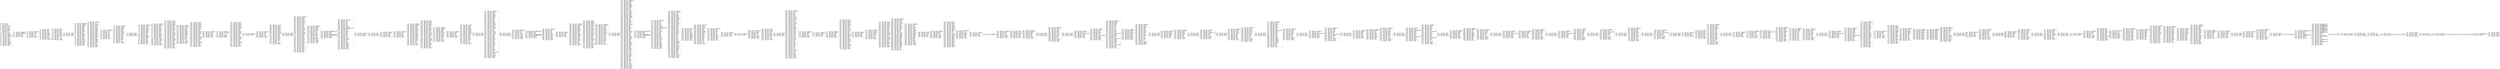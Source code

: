digraph "graph.cfg.gv" {
	subgraph global {
		node [fontname=Courier fontsize=30.0 rank=same shape=box]
		block_0 [label="0: %00 = #0x1\l2: %01 = #0x40\l4: MSTORE(%01, %00)\l5: [NO_SSA] DUP1\l6: [NO_SSA] PUSH1\l8: [NO_SSA] DUP2\l9: [NO_SSA] MSTORE\la: [NO_SSA] PUSH1\lc: [NO_SSA] ADD\ld: [NO_SSA] PUSH2\l10: [NO_SSA] PUSH1\l12: [NO_SSA] SWAP2\l13: [NO_SSA] CODECOPY\l14: [NO_SSA] SWAP1\l15: [NO_SSA] POP\l16: [NO_SSA] PUSH1\l18: [NO_SSA] DUP1\l19: [NO_SSA] PUSH2\l1c: [NO_SSA] PUSH1\l1e: [NO_SSA] NUMBER\l1f: [NO_SSA] PUSH2\l22: [NO_SSA] JUMP\l"]
		block_23 [label="23: [NO_SSA] JUMPDEST\l24: [NO_SSA] BLOCKHASH\l25: [NO_SSA] SWAP1\l26: [NO_SSA] POP\l27: [NO_SSA] PUSH1\l"]
		block_29 [label="29: [NO_SSA] JUMPDEST\l2a: [NO_SSA] DUP7\l2b: [NO_SSA] DUP2\l2c: [NO_SSA] EQ\l2d: [NO_SSA] PUSH2\l30: [NO_SSA] JUMPI\l"]
		block_31 [label="31: [NO_SSA] DUP1\l32: [NO_SSA] DUP3\l33: [NO_SSA] ADD\l34: [NO_SSA] DUP5\l35: [NO_SSA] MLOAD\l36: [NO_SSA] PUSH1\l38: [NO_SSA] DUP7\l39: [NO_SSA] ADD\l3a: [NO_SSA] PUSH1\l3c: [NO_SSA] INVALID\l"]
		block_3d [label="3d: [NO_SSA] SWAP3\l3e: [NO_SSA] POP\l3f: [NO_SSA] DUP3\l40: [NO_SSA] DUP6\l41: [NO_SSA] DUP3\l42: [NO_SSA] DUP2\l43: [NO_SSA] MLOAD\l44: [NO_SSA] DUP2\l45: [NO_SSA] LT\l46: [NO_SSA] PUSH2\l49: [NO_SSA] JUMPI\l"]
		block_4a [label="4a: [NO_SSA] PUSH2\l4d: [NO_SSA] PUSH2\l50: [NO_SSA] JUMP\l"]
		block_51 [label="51: [NO_SSA] JUMPDEST\l52: [NO_SSA] PUSH20\l67: [NO_SSA] SWAP3\l68: [NO_SSA] SWAP1\l69: [NO_SSA] SWAP3\l6a: [NO_SSA] AND\l6b: [NO_SSA] PUSH1\l6d: [NO_SSA] SWAP3\l6e: [NO_SSA] DUP4\l6f: [NO_SSA] MUL\l70: [NO_SSA] SWAP2\l71: [NO_SSA] SWAP1\l72: [NO_SSA] SWAP2\l73: [NO_SSA] ADD\l74: [NO_SSA] SWAP1\l75: [NO_SSA] SWAP2\l76: [NO_SSA] ADD\l77: [NO_SSA] MSTORE\l78: [NO_SSA] PUSH1\l7a: [NO_SSA] ADD\l7b: [NO_SSA] PUSH2\l7e: [NO_SSA] JUMP\l"]
		block_7f [label="7f: [NO_SSA] JUMPDEST\l80: [NO_SSA] POP\l81: [NO_SSA] CALLER\l82: [NO_SSA] PUSH1\l84: [NO_SSA] SWAP1\l85: [NO_SSA] DUP2\l86: [NO_SSA] MSTORE\l87: [NO_SSA] PUSH1\l89: [NO_SSA] PUSH1\l8b: [NO_SSA] SWAP1\l8c: [NO_SSA] DUP2\l8d: [NO_SSA] MSTORE\l8e: [NO_SSA] PUSH1\l90: [NO_SSA] SWAP1\l91: [NO_SSA] SWAP2\l92: [NO_SSA] SHA3\l93: [NO_SSA] DUP6\l94: [NO_SSA] MLOAD\l95: [NO_SSA] PUSH2\l98: [NO_SSA] SWAP3\l99: [NO_SSA] DUP8\l9a: [NO_SSA] ADD\l9b: [NO_SSA] SWAP1\l9c: [NO_SSA] PUSH2\l9f: [NO_SSA] JUMP\l"]
		block_a0 [label="a0: [NO_SSA] JUMPDEST\la1: [NO_SSA] POP\la2: [NO_SSA] POP\la3: [NO_SSA] POP\la4: [NO_SSA] POP\la5: [NO_SSA] POP\la6: [NO_SSA] POP\la7: [NO_SSA] POP\la8: [NO_SSA] JUMP\l"]
		block_a9 [label="a9: [NO_SSA] JUMPDEST\laa: [NO_SSA] PUSH1\lac: [NO_SSA] PUSH1\lae: [NO_SSA] MSTORE\laf: [NO_SSA] DUP2\lb0: [NO_SSA] PUSH1\lb2: [NO_SSA] MSTORE\lb3: [NO_SSA] PUSH1\lb5: [NO_SSA] PUSH1\lb7: [NO_SSA] SHA3\lb8: [NO_SSA] DUP2\lb9: [NO_SSA] DUP2\lba: [NO_SSA] SLOAD\lbb: [NO_SSA] DUP2\lbc: [NO_SSA] LT\lbd: [NO_SSA] PUSH2\lc0: [NO_SSA] JUMPI\l"]
		block_c1 [label="c1: [NO_SSA] PUSH1\lc3: [NO_SSA] DUP1\lc4: [NO_SSA] REVERT\l"]
		block_c5 [label="c5: [NO_SSA] JUMPDEST\lc6: [NO_SSA] PUSH1\lc8: [NO_SSA] SWAP2\lc9: [NO_SSA] DUP3\lca: [NO_SSA] MSTORE\lcb: [NO_SSA] PUSH1\lcd: [NO_SSA] SWAP1\lce: [NO_SSA] SWAP2\lcf: [NO_SSA] SHA3\ld0: [NO_SSA] ADD\ld1: [NO_SSA] SLOAD\ld2: [NO_SSA] PUSH20\le7: [NO_SSA] AND\le8: [NO_SSA] SWAP2\le9: [NO_SSA] POP\lea: [NO_SSA] DUP3\leb: [NO_SSA] SWAP1\lec: [NO_SSA] POP\led: [NO_SSA] JUMP\l"]
		block_ee [label="ee: [NO_SSA] JUMPDEST\lef: [NO_SSA] CALLER\lf0: [NO_SSA] PUSH1\lf2: [NO_SSA] SWAP1\lf3: [NO_SSA] DUP2\lf4: [NO_SSA] MSTORE\lf5: [NO_SSA] PUSH1\lf7: [NO_SSA] PUSH1\lf9: [NO_SSA] DUP2\lfa: [NO_SSA] SWAP1\lfb: [NO_SSA] MSTORE\lfc: [NO_SSA] PUSH1\lfe: [NO_SSA] SWAP1\lff: [NO_SSA] SWAP2\l100: [NO_SSA] SHA3\l101: [NO_SSA] SLOAD\l102: [NO_SSA] PUSH1\l104: [NO_SSA] AND\l105: [NO_SSA] EQ\l106: [NO_SSA] PUSH2\l109: [NO_SSA] JUMPI\l"]
		block_10a [label="10a: [NO_SSA] PUSH1\l10c: [NO_SSA] MLOAD\l10d: [NO_SSA] PUSH32\l12e: [NO_SSA] DUP2\l12f: [NO_SSA] MSTORE\l130: [NO_SSA] PUSH1\l132: [NO_SSA] ADD\l133: [NO_SSA] PUSH2\l136: [NO_SSA] SWAP1\l137: [NO_SSA] PUSH1\l139: [NO_SSA] DUP1\l13a: [NO_SSA] DUP3\l13b: [NO_SSA] MSTORE\l13c: [NO_SSA] PUSH1\l13e: [NO_SSA] SWAP1\l13f: [NO_SSA] DUP3\l140: [NO_SSA] ADD\l141: [NO_SSA] MSTORE\l142: [NO_SSA] PUSH32\l163: [NO_SSA] PUSH1\l165: [NO_SSA] DUP3\l166: [NO_SSA] ADD\l167: [NO_SSA] MSTORE\l168: [NO_SSA] PUSH1\l16a: [NO_SSA] ADD\l16b: [NO_SSA] SWAP1\l16c: [NO_SSA] JUMP\l"]
		block_16d [label="16d: [NO_SSA] JUMPDEST\l16e: [NO_SSA] CALLER\l16f: [NO_SSA] PUSH1\l171: [NO_SSA] SWAP1\l172: [NO_SSA] DUP2\l173: [NO_SSA] MSTORE\l174: [NO_SSA] PUSH1\l176: [NO_SSA] PUSH1\l178: [NO_SSA] MSTORE\l179: [NO_SSA] PUSH1\l17b: [NO_SSA] SWAP1\l17c: [NO_SSA] SHA3\l17d: [NO_SSA] SLOAD\l17e: [NO_SSA] DUP5\l17f: [NO_SSA] GT\l180: [NO_SSA] ISZERO\l181: [NO_SSA] PUSH2\l184: [NO_SSA] JUMPI\l"]
		block_185 [label="185: [NO_SSA] PUSH1\l187: [NO_SSA] MLOAD\l188: [NO_SSA] PUSH32\l1a9: [NO_SSA] DUP2\l1aa: [NO_SSA] MSTORE\l1ab: [NO_SSA] PUSH1\l1ad: [NO_SSA] PUSH1\l1af: [NO_SSA] DUP3\l1b0: [NO_SSA] ADD\l1b1: [NO_SSA] MSTORE\l1b2: [NO_SSA] PUSH1\l1b4: [NO_SSA] PUSH1\l1b6: [NO_SSA] DUP3\l1b7: [NO_SSA] ADD\l1b8: [NO_SSA] MSTORE\l1b9: [NO_SSA] PUSH32\l1da: [NO_SSA] PUSH1\l1dc: [NO_SSA] DUP3\l1dd: [NO_SSA] ADD\l1de: [NO_SSA] MSTORE\l1df: [NO_SSA] PUSH1\l1e1: [NO_SSA] ADD\l1e2: [NO_SSA] PUSH2\l1e5: [NO_SSA] JUMP\l"]
		block_1e6 [label="1e6: [NO_SSA] JUMPDEST\l1e7: [NO_SSA] PUSH2\l1ea: [NO_SSA] DUP5\l1eb: [NO_SSA] DUP4\l1ec: [NO_SSA] PUSH2\l1ef: [NO_SSA] JUMP\l"]
		block_1f0 [label="1f0: [NO_SSA] JUMPDEST\l1f1: [NO_SSA] CALLVALUE\l1f2: [NO_SSA] LT\l1f3: [NO_SSA] ISZERO\l1f4: [NO_SSA] PUSH2\l1f7: [NO_SSA] JUMPI\l"]
		block_1f8 [label="1f8: [NO_SSA] PUSH1\l1fa: [NO_SSA] MLOAD\l1fb: [NO_SSA] PUSH32\l21c: [NO_SSA] DUP2\l21d: [NO_SSA] MSTORE\l21e: [NO_SSA] PUSH1\l220: [NO_SSA] PUSH1\l222: [NO_SSA] DUP3\l223: [NO_SSA] ADD\l224: [NO_SSA] MSTORE\l225: [NO_SSA] PUSH1\l227: [NO_SSA] PUSH1\l229: [NO_SSA] DUP3\l22a: [NO_SSA] ADD\l22b: [NO_SSA] MSTORE\l22c: [NO_SSA] PUSH32\l24d: [NO_SSA] PUSH1\l24f: [NO_SSA] DUP3\l250: [NO_SSA] ADD\l251: [NO_SSA] MSTORE\l252: [NO_SSA] PUSH1\l254: [NO_SSA] ADD\l255: [NO_SSA] PUSH2\l258: [NO_SSA] JUMP\l"]
		block_259 [label="259: [NO_SSA] JUMPDEST\l25a: [NO_SSA] PUSH1\l"]
		block_25c [label="25c: [NO_SSA] JUMPDEST\l25d: [NO_SSA] DUP5\l25e: [NO_SSA] DUP2\l25f: [NO_SSA] EQ\l260: [NO_SSA] PUSH2\l263: [NO_SSA] JUMPI\l"]
		block_264 [label="264: [NO_SSA] CALLER\l265: [NO_SSA] PUSH1\l267: [NO_SSA] SWAP1\l268: [NO_SSA] DUP2\l269: [NO_SSA] MSTORE\l26a: [NO_SSA] PUSH1\l26c: [NO_SSA] PUSH1\l26e: [NO_SSA] MSTORE\l26f: [NO_SSA] PUSH1\l271: [NO_SSA] SWAP1\l272: [NO_SSA] SHA3\l273: [NO_SSA] DUP1\l274: [NO_SSA] SLOAD\l275: [NO_SSA] DUP3\l276: [NO_SSA] SWAP1\l277: [NO_SSA] DUP2\l278: [NO_SSA] LT\l279: [NO_SSA] PUSH2\l27c: [NO_SSA] JUMPI\l"]
		block_27d [label="27d: [NO_SSA] PUSH2\l280: [NO_SSA] PUSH2\l283: [NO_SSA] JUMP\l"]
		block_284 [label="284: [NO_SSA] JUMPDEST\l285: [NO_SSA] PUSH1\l287: [NO_SSA] SWAP2\l288: [NO_SSA] DUP3\l289: [NO_SSA] MSTORE\l28a: [NO_SSA] PUSH1\l28c: [NO_SSA] SWAP1\l28d: [NO_SSA] SWAP2\l28e: [NO_SSA] SHA3\l28f: [NO_SSA] ADD\l290: [NO_SSA] SLOAD\l291: [NO_SSA] PUSH1\l293: [NO_SSA] MLOAD\l294: [NO_SSA] PUSH32\l2b5: [NO_SSA] DUP2\l2b6: [NO_SSA] MSTORE\l2b7: [NO_SSA] PUSH20\l2cc: [NO_SSA] SWAP1\l2cd: [NO_SSA] SWAP2\l2ce: [NO_SSA] AND\l2cf: [NO_SSA] SWAP1\l2d0: [NO_SSA] PUSH4\l2d5: [NO_SSA] SWAP1\l2d6: [NO_SSA] DUP6\l2d7: [NO_SSA] SWAP1\l2d8: [NO_SSA] PUSH2\l2db: [NO_SSA] SWAP1\l2dc: [NO_SSA] DUP9\l2dd: [NO_SSA] SWAP1\l2de: [NO_SSA] DUP8\l2df: [NO_SSA] SWAP1\l2e0: [NO_SSA] PUSH1\l2e2: [NO_SSA] ADD\l2e3: [NO_SSA] PUSH2\l2e6: [NO_SSA] JUMP\l"]
		block_2e7 [label="2e7: [NO_SSA] JUMPDEST\l2e8: [NO_SSA] PUSH1\l2ea: [NO_SSA] PUSH1\l2ec: [NO_SSA] MLOAD\l2ed: [NO_SSA] DUP1\l2ee: [NO_SSA] DUP4\l2ef: [NO_SSA] SUB\l2f0: [NO_SSA] DUP2\l2f1: [NO_SSA] DUP6\l2f2: [NO_SSA] DUP9\l2f3: [NO_SSA] GAS\l2f4: [NO_SSA] CALL\l2f5: [NO_SSA] ISZERO\l2f6: [NO_SSA] DUP1\l2f7: [NO_SSA] ISZERO\l2f8: [NO_SSA] PUSH2\l2fb: [NO_SSA] JUMPI\l"]
		block_2fc [label="2fc: [NO_SSA] RETURNDATASIZE\l2fd: [NO_SSA] PUSH1\l2ff: [NO_SSA] DUP1\l300: [NO_SSA] RETURNDATACOPY\l301: [NO_SSA] RETURNDATASIZE\l302: [NO_SSA] PUSH1\l304: [NO_SSA] REVERT\l"]
		block_305 [label="305: [NO_SSA] JUMPDEST\l306: [NO_SSA] POP\l307: [NO_SSA] POP\l308: [NO_SSA] POP\l309: [NO_SSA] POP\l30a: [NO_SSA] POP\l30b: [NO_SSA] PUSH1\l30d: [NO_SSA] MLOAD\l30e: [NO_SSA] RETURNDATASIZE\l30f: [NO_SSA] PUSH1\l311: [NO_SSA] NOT\l312: [NO_SSA] PUSH1\l314: [NO_SSA] DUP3\l315: [NO_SSA] ADD\l316: [NO_SSA] AND\l317: [NO_SSA] DUP3\l318: [NO_SSA] ADD\l319: [NO_SSA] DUP1\l31a: [NO_SSA] PUSH1\l31c: [NO_SSA] MSTORE\l31d: [NO_SSA] POP\l31e: [NO_SSA] DUP2\l31f: [NO_SSA] ADD\l320: [NO_SSA] SWAP1\l321: [NO_SSA] PUSH2\l324: [NO_SSA] SWAP2\l325: [NO_SSA] SWAP1\l326: [NO_SSA] PUSH2\l329: [NO_SSA] JUMP\l"]
		block_32a [label="32a: [NO_SSA] JUMPDEST\l32b: [NO_SSA] PUSH2\l32e: [NO_SSA] JUMPI\l"]
		block_32f [label="32f: [NO_SSA] POP\l330: [NO_SSA] PUSH2\l333: [NO_SSA] JUMP\l"]
		block_334 [label="334: [NO_SSA] JUMPDEST\l335: [NO_SSA] PUSH1\l337: [NO_SSA] ADD\l338: [NO_SSA] PUSH2\l33b: [NO_SSA] JUMP\l"]
		block_33c [label="33c: [NO_SSA] JUMPDEST\l33d: [NO_SSA] POP\l33e: [NO_SSA] POP\l33f: [NO_SSA] POP\l340: [NO_SSA] POP\l341: [NO_SSA] JUMP\l"]
		block_342 [label="342: [NO_SSA] JUMPDEST\l343: [NO_SSA] CALLER\l344: [NO_SSA] PUSH1\l346: [NO_SSA] SWAP1\l347: [NO_SSA] DUP2\l348: [NO_SSA] MSTORE\l349: [NO_SSA] PUSH1\l34b: [NO_SSA] PUSH1\l34d: [NO_SSA] DUP2\l34e: [NO_SSA] SWAP1\l34f: [NO_SSA] MSTORE\l350: [NO_SSA] PUSH1\l352: [NO_SSA] SWAP1\l353: [NO_SSA] SWAP2\l354: [NO_SSA] SHA3\l355: [NO_SSA] SLOAD\l356: [NO_SSA] PUSH1\l358: [NO_SSA] AND\l359: [NO_SSA] EQ\l35a: [NO_SSA] PUSH2\l35d: [NO_SSA] JUMPI\l"]
		block_35e [label="35e: [NO_SSA] PUSH1\l360: [NO_SSA] MLOAD\l361: [NO_SSA] PUSH32\l382: [NO_SSA] DUP2\l383: [NO_SSA] MSTORE\l384: [NO_SSA] PUSH1\l386: [NO_SSA] ADD\l387: [NO_SSA] PUSH2\l38a: [NO_SSA] SWAP1\l38b: [NO_SSA] PUSH1\l38d: [NO_SSA] DUP1\l38e: [NO_SSA] DUP3\l38f: [NO_SSA] MSTORE\l390: [NO_SSA] PUSH1\l392: [NO_SSA] SWAP1\l393: [NO_SSA] DUP3\l394: [NO_SSA] ADD\l395: [NO_SSA] MSTORE\l396: [NO_SSA] PUSH32\l3b7: [NO_SSA] PUSH1\l3b9: [NO_SSA] DUP3\l3ba: [NO_SSA] ADD\l3bb: [NO_SSA] MSTORE\l3bc: [NO_SSA] PUSH1\l3be: [NO_SSA] ADD\l3bf: [NO_SSA] SWAP1\l3c0: [NO_SSA] JUMP\l"]
		block_3c1 [label="3c1: [NO_SSA] JUMPDEST\l3c2: [NO_SSA] CALLER\l3c3: [NO_SSA] PUSH1\l3c5: [NO_SSA] SWAP1\l3c6: [NO_SSA] DUP2\l3c7: [NO_SSA] MSTORE\l3c8: [NO_SSA] PUSH1\l3ca: [NO_SSA] PUSH1\l3cc: [NO_SSA] MSTORE\l3cd: [NO_SSA] PUSH1\l3cf: [NO_SSA] DUP2\l3d0: [NO_SSA] SHA3\l3d1: [NO_SSA] SLOAD\l3d2: [NO_SSA] SWAP1\l"]
		block_3d3 [label="3d3: [NO_SSA] JUMPDEST\l3d4: [NO_SSA] DUP2\l3d5: [NO_SSA] DUP2\l3d6: [NO_SSA] EQ\l3d7: [NO_SSA] PUSH2\l3da: [NO_SSA] JUMPI\l"]
		block_3db [label="3db: [NO_SSA] CALLER\l3dc: [NO_SSA] PUSH1\l3de: [NO_SSA] SWAP1\l3df: [NO_SSA] DUP2\l3e0: [NO_SSA] MSTORE\l3e1: [NO_SSA] PUSH1\l3e3: [NO_SSA] PUSH1\l3e5: [NO_SSA] MSTORE\l3e6: [NO_SSA] PUSH1\l3e8: [NO_SSA] SWAP1\l3e9: [NO_SSA] SHA3\l3ea: [NO_SSA] DUP1\l3eb: [NO_SSA] SLOAD\l3ec: [NO_SSA] DUP3\l3ed: [NO_SSA] SWAP1\l3ee: [NO_SSA] DUP2\l3ef: [NO_SSA] LT\l3f0: [NO_SSA] PUSH2\l3f3: [NO_SSA] JUMPI\l"]
		block_3f4 [label="3f4: [NO_SSA] PUSH2\l3f7: [NO_SSA] PUSH2\l3fa: [NO_SSA] JUMP\l"]
		block_3fb [label="3fb: [NO_SSA] JUMPDEST\l3fc: [NO_SSA] PUSH1\l3fe: [NO_SSA] SWAP2\l3ff: [NO_SSA] DUP3\l400: [NO_SSA] MSTORE\l401: [NO_SSA] PUSH1\l403: [NO_SSA] SWAP1\l404: [NO_SSA] SWAP2\l405: [NO_SSA] SHA3\l406: [NO_SSA] ADD\l407: [NO_SSA] SLOAD\l408: [NO_SSA] PUSH1\l40a: [NO_SSA] MLOAD\l40b: [NO_SSA] PUSH32\l42c: [NO_SSA] DUP2\l42d: [NO_SSA] MSTORE\l42e: [NO_SSA] CALLER\l42f: [NO_SSA] PUSH1\l431: [NO_SSA] DUP3\l432: [NO_SSA] ADD\l433: [NO_SSA] MSTORE\l434: [NO_SSA] PUSH20\l449: [NO_SSA] SWAP1\l44a: [NO_SSA] SWAP2\l44b: [NO_SSA] AND\l44c: [NO_SSA] SWAP1\l44d: [NO_SSA] PUSH4\l452: [NO_SSA] SWAP1\l453: [NO_SSA] PUSH1\l455: [NO_SSA] ADD\l456: [NO_SSA] PUSH1\l458: [NO_SSA] PUSH1\l45a: [NO_SSA] MLOAD\l45b: [NO_SSA] DUP1\l45c: [NO_SSA] DUP4\l45d: [NO_SSA] SUB\l45e: [NO_SSA] DUP2\l45f: [NO_SSA] PUSH1\l461: [NO_SSA] DUP8\l462: [NO_SSA] DUP1\l463: [NO_SSA] EXTCODESIZE\l464: [NO_SSA] ISZERO\l465: [NO_SSA] DUP1\l466: [NO_SSA] ISZERO\l467: [NO_SSA] PUSH2\l46a: [NO_SSA] JUMPI\l"]
		block_46b [label="46b: [NO_SSA] PUSH1\l46d: [NO_SSA] DUP1\l46e: [NO_SSA] REVERT\l"]
		block_46f [label="46f: [NO_SSA] JUMPDEST\l470: [NO_SSA] POP\l471: [NO_SSA] GAS\l472: [NO_SSA] CALL\l473: [NO_SSA] ISZERO\l474: [NO_SSA] DUP1\l475: [NO_SSA] ISZERO\l476: [NO_SSA] PUSH2\l479: [NO_SSA] JUMPI\l"]
		block_47a [label="47a: [NO_SSA] RETURNDATASIZE\l47b: [NO_SSA] PUSH1\l47d: [NO_SSA] DUP1\l47e: [NO_SSA] RETURNDATACOPY\l47f: [NO_SSA] RETURNDATASIZE\l480: [NO_SSA] PUSH1\l482: [NO_SSA] REVERT\l"]
		block_483 [label="483: [NO_SSA] JUMPDEST\l484: [NO_SSA] POP\l485: [NO_SSA] POP\l486: [NO_SSA] POP\l487: [NO_SSA] POP\l488: [NO_SSA] PUSH2\l48b: [NO_SSA] DUP2\l48c: [NO_SSA] PUSH1\l48e: [NO_SSA] ADD\l48f: [NO_SSA] SWAP1\l490: [NO_SSA] JUMP\l"]
		block_491 [label="491: [NO_SSA] JUMPDEST\l492: [NO_SSA] SWAP1\l493: [NO_SSA] POP\l494: [NO_SSA] PUSH2\l497: [NO_SSA] JUMP\l"]
		block_498 [label="498: [NO_SSA] JUMPDEST\l499: [NO_SSA] CALLER\l49a: [NO_SSA] PUSH1\l49c: [NO_SSA] SWAP1\l49d: [NO_SSA] DUP2\l49e: [NO_SSA] MSTORE\l49f: [NO_SSA] PUSH1\l4a1: [NO_SSA] PUSH1\l4a3: [NO_SSA] DUP2\l4a4: [NO_SSA] SWAP1\l4a5: [NO_SSA] MSTORE\l4a6: [NO_SSA] PUSH1\l4a8: [NO_SSA] SWAP1\l4a9: [NO_SSA] SWAP2\l4aa: [NO_SSA] SHA3\l4ab: [NO_SSA] SLOAD\l4ac: [NO_SSA] PUSH1\l4ae: [NO_SSA] AND\l4af: [NO_SSA] EQ\l4b0: [NO_SSA] PUSH2\l4b3: [NO_SSA] JUMPI\l"]
		block_4b4 [label="4b4: [NO_SSA] PUSH1\l4b6: [NO_SSA] MLOAD\l4b7: [NO_SSA] PUSH32\l4d8: [NO_SSA] DUP2\l4d9: [NO_SSA] MSTORE\l4da: [NO_SSA] PUSH1\l4dc: [NO_SSA] ADD\l4dd: [NO_SSA] PUSH2\l4e0: [NO_SSA] SWAP1\l4e1: [NO_SSA] PUSH1\l4e3: [NO_SSA] DUP1\l4e4: [NO_SSA] DUP3\l4e5: [NO_SSA] MSTORE\l4e6: [NO_SSA] PUSH1\l4e8: [NO_SSA] SWAP1\l4e9: [NO_SSA] DUP3\l4ea: [NO_SSA] ADD\l4eb: [NO_SSA] MSTORE\l4ec: [NO_SSA] PUSH32\l50d: [NO_SSA] PUSH1\l50f: [NO_SSA] DUP3\l510: [NO_SSA] ADD\l511: [NO_SSA] MSTORE\l512: [NO_SSA] PUSH1\l514: [NO_SSA] ADD\l515: [NO_SSA] SWAP1\l516: [NO_SSA] JUMP\l"]
		block_517 [label="517: [NO_SSA] JUMPDEST\l518: [NO_SSA] CALLER\l519: [NO_SSA] PUSH1\l51b: [NO_SSA] SWAP1\l51c: [NO_SSA] DUP2\l51d: [NO_SSA] MSTORE\l51e: [NO_SSA] PUSH1\l520: [NO_SSA] PUSH1\l522: [NO_SSA] MSTORE\l523: [NO_SSA] PUSH1\l525: [NO_SSA] SWAP1\l526: [NO_SSA] SHA3\l527: [NO_SSA] DUP1\l528: [NO_SSA] SLOAD\l529: [NO_SSA] DUP5\l52a: [NO_SSA] SWAP1\l52b: [NO_SSA] DUP2\l52c: [NO_SSA] LT\l52d: [NO_SSA] PUSH2\l530: [NO_SSA] JUMPI\l"]
		block_531 [label="531: [NO_SSA] PUSH2\l534: [NO_SSA] PUSH2\l537: [NO_SSA] JUMP\l"]
		block_538 [label="538: [NO_SSA] JUMPDEST\l539: [NO_SSA] PUSH1\l53b: [NO_SSA] SWAP2\l53c: [NO_SSA] DUP3\l53d: [NO_SSA] MSTORE\l53e: [NO_SSA] PUSH1\l540: [NO_SSA] SWAP1\l541: [NO_SSA] SWAP2\l542: [NO_SSA] SHA3\l543: [NO_SSA] ADD\l544: [NO_SSA] SLOAD\l545: [NO_SSA] PUSH1\l547: [NO_SSA] MLOAD\l548: [NO_SSA] PUSH32\l569: [NO_SSA] DUP2\l56a: [NO_SSA] MSTORE\l56b: [NO_SSA] PUSH20\l580: [NO_SSA] DUP8\l581: [NO_SSA] DUP2\l582: [NO_SSA] AND\l583: [NO_SSA] PUSH1\l585: [NO_SSA] DUP4\l586: [NO_SSA] ADD\l587: [NO_SSA] MSTORE\l588: [NO_SSA] DUP7\l589: [NO_SSA] DUP2\l58a: [NO_SSA] AND\l58b: [NO_SSA] PUSH1\l58d: [NO_SSA] DUP4\l58e: [NO_SSA] ADD\l58f: [NO_SSA] MSTORE\l590: [NO_SSA] PUSH1\l592: [NO_SSA] DUP3\l593: [NO_SSA] ADD\l594: [NO_SSA] DUP6\l595: [NO_SSA] SWAP1\l596: [NO_SSA] MSTORE\l597: [NO_SSA] PUSH1\l599: [NO_SSA] DUP3\l59a: [NO_SSA] ADD\l59b: [NO_SSA] DUP5\l59c: [NO_SSA] SWAP1\l59d: [NO_SSA] MSTORE\l59e: [NO_SSA] SWAP1\l59f: [NO_SSA] SWAP2\l5a0: [NO_SSA] AND\l5a1: [NO_SSA] SWAP1\l5a2: [NO_SSA] PUSH4\l5a7: [NO_SSA] SWAP1\l5a8: [NO_SSA] PUSH1\l5aa: [NO_SSA] ADD\l5ab: [NO_SSA] PUSH1\l5ad: [NO_SSA] PUSH1\l5af: [NO_SSA] MLOAD\l5b0: [NO_SSA] DUP1\l5b1: [NO_SSA] DUP4\l5b2: [NO_SSA] SUB\l5b3: [NO_SSA] DUP2\l5b4: [NO_SSA] PUSH1\l5b6: [NO_SSA] DUP8\l5b7: [NO_SSA] GAS\l5b8: [NO_SSA] CALL\l5b9: [NO_SSA] ISZERO\l5ba: [NO_SSA] DUP1\l5bb: [NO_SSA] ISZERO\l5bc: [NO_SSA] PUSH2\l5bf: [NO_SSA] JUMPI\l"]
		block_5c0 [label="5c0: [NO_SSA] RETURNDATASIZE\l5c1: [NO_SSA] PUSH1\l5c3: [NO_SSA] DUP1\l5c4: [NO_SSA] RETURNDATACOPY\l5c5: [NO_SSA] RETURNDATASIZE\l5c6: [NO_SSA] PUSH1\l5c8: [NO_SSA] REVERT\l"]
		block_5c9 [label="5c9: [NO_SSA] JUMPDEST\l5ca: [NO_SSA] POP\l5cb: [NO_SSA] POP\l5cc: [NO_SSA] POP\l5cd: [NO_SSA] POP\l5ce: [NO_SSA] PUSH1\l5d0: [NO_SSA] MLOAD\l5d1: [NO_SSA] RETURNDATASIZE\l5d2: [NO_SSA] PUSH1\l5d4: [NO_SSA] NOT\l5d5: [NO_SSA] PUSH1\l5d7: [NO_SSA] DUP3\l5d8: [NO_SSA] ADD\l5d9: [NO_SSA] AND\l5da: [NO_SSA] DUP3\l5db: [NO_SSA] ADD\l5dc: [NO_SSA] DUP1\l5dd: [NO_SSA] PUSH1\l5df: [NO_SSA] MSTORE\l5e0: [NO_SSA] POP\l5e1: [NO_SSA] DUP2\l5e2: [NO_SSA] ADD\l5e3: [NO_SSA] SWAP1\l5e4: [NO_SSA] PUSH2\l5e7: [NO_SSA] SWAP2\l5e8: [NO_SSA] SWAP1\l5e9: [NO_SSA] PUSH2\l5ec: [NO_SSA] JUMP\l"]
		block_5ed [label="5ed: [NO_SSA] JUMPDEST\l5ee: [NO_SSA] PUSH20\l603: [NO_SSA] DUP2\l604: [NO_SSA] AND\l605: [NO_SSA] PUSH1\l607: [NO_SSA] SWAP1\l608: [NO_SSA] DUP2\l609: [NO_SSA] MSTORE\l60a: [NO_SSA] PUSH1\l60c: [NO_SSA] PUSH1\l60e: [NO_SSA] SWAP1\l60f: [NO_SSA] DUP2\l610: [NO_SSA] MSTORE\l611: [NO_SSA] PUSH1\l613: [NO_SSA] SWAP2\l614: [NO_SSA] DUP3\l615: [NO_SSA] SWAP1\l616: [NO_SSA] SHA3\l617: [NO_SSA] DUP1\l618: [NO_SSA] SLOAD\l619: [NO_SSA] DUP4\l61a: [NO_SSA] MLOAD\l61b: [NO_SSA] DUP2\l61c: [NO_SSA] DUP5\l61d: [NO_SSA] MUL\l61e: [NO_SSA] DUP2\l61f: [NO_SSA] ADD\l620: [NO_SSA] DUP5\l621: [NO_SSA] ADD\l622: [NO_SSA] SWAP1\l623: [NO_SSA] SWAP5\l624: [NO_SSA] MSTORE\l625: [NO_SSA] DUP1\l626: [NO_SSA] DUP5\l627: [NO_SSA] MSTORE\l628: [NO_SSA] PUSH1\l62a: [NO_SSA] SWAP4\l62b: [NO_SSA] SWAP3\l62c: [NO_SSA] DUP4\l62d: [NO_SSA] ADD\l62e: [NO_SSA] DUP3\l62f: [NO_SSA] DUP3\l630: [NO_SSA] DUP1\l631: [NO_SSA] ISZERO\l632: [NO_SSA] PUSH2\l635: [NO_SSA] JUMPI\l"]
		block_636 [label="636: [NO_SSA] PUSH1\l638: [NO_SSA] MUL\l639: [NO_SSA] DUP3\l63a: [NO_SSA] ADD\l63b: [NO_SSA] SWAP2\l63c: [NO_SSA] SWAP1\l63d: [NO_SSA] PUSH1\l63f: [NO_SSA] MSTORE\l640: [NO_SSA] PUSH1\l642: [NO_SSA] PUSH1\l644: [NO_SSA] SHA3\l645: [NO_SSA] SWAP1\l"]
		block_646 [label="646: [NO_SSA] JUMPDEST\l647: [NO_SSA] DUP2\l648: [NO_SSA] SLOAD\l649: [NO_SSA] PUSH20\l65e: [NO_SSA] AND\l65f: [NO_SSA] DUP2\l660: [NO_SSA] MSTORE\l661: [NO_SSA] PUSH1\l663: [NO_SSA] SWAP1\l664: [NO_SSA] SWAP2\l665: [NO_SSA] ADD\l666: [NO_SSA] SWAP1\l667: [NO_SSA] PUSH1\l669: [NO_SSA] ADD\l66a: [NO_SSA] DUP1\l66b: [NO_SSA] DUP4\l66c: [NO_SSA] GT\l66d: [NO_SSA] PUSH2\l670: [NO_SSA] JUMPI\l"]
		block_671 [label="671: [NO_SSA] JUMPDEST\l672: [NO_SSA] POP\l673: [NO_SSA] POP\l674: [NO_SSA] POP\l675: [NO_SSA] POP\l676: [NO_SSA] POP\l677: [NO_SSA] SWAP1\l678: [NO_SSA] POP\l679: [NO_SSA] SWAP2\l67a: [NO_SSA] SWAP1\l67b: [NO_SSA] POP\l67c: [NO_SSA] JUMP\l"]
		block_67d [label="67d: [NO_SSA] JUMPDEST\l67e: [NO_SSA] PUSH2\l681: [NO_SSA] PUSH2\l684: [NO_SSA] JUMP\l"]
		block_685 [label="685: [NO_SSA] JUMPDEST\l686: [NO_SSA] PUSH1\l"]
		block_688 [label="688: [NO_SSA] JUMPDEST\l689: [NO_SSA] DUP2\l68a: [NO_SSA] MLOAD\l68b: [NO_SSA] DUP2\l68c: [NO_SSA] LT\l68d: [NO_SSA] ISZERO\l68e: [NO_SSA] PUSH2\l691: [NO_SSA] JUMPI\l"]
		block_692 [label="692: [NO_SSA] PUSH1\l694: [NO_SSA] PUSH1\l696: [NO_SSA] PUSH1\l698: [NO_SSA] DUP5\l699: [NO_SSA] DUP5\l69a: [NO_SSA] DUP2\l69b: [NO_SSA] MLOAD\l69c: [NO_SSA] DUP2\l69d: [NO_SSA] LT\l69e: [NO_SSA] PUSH2\l6a1: [NO_SSA] JUMPI\l"]
		block_6a2 [label="6a2: [NO_SSA] PUSH2\l6a5: [NO_SSA] PUSH2\l6a8: [NO_SSA] JUMP\l"]
		block_6a9 [label="6a9: [NO_SSA] JUMPDEST\l6aa: [NO_SSA] PUSH1\l6ac: [NO_SSA] MUL\l6ad: [NO_SSA] PUSH1\l6af: [NO_SSA] ADD\l6b0: [NO_SSA] ADD\l6b1: [NO_SSA] MLOAD\l6b2: [NO_SSA] PUSH20\l6c7: [NO_SSA] AND\l6c8: [NO_SSA] PUSH20\l6dd: [NO_SSA] AND\l6de: [NO_SSA] DUP2\l6df: [NO_SSA] MSTORE\l6e0: [NO_SSA] PUSH1\l6e2: [NO_SSA] ADD\l6e3: [NO_SSA] SWAP1\l6e4: [NO_SSA] DUP2\l6e5: [NO_SSA] MSTORE\l6e6: [NO_SSA] PUSH1\l6e8: [NO_SSA] ADD\l6e9: [NO_SSA] PUSH1\l6eb: [NO_SSA] SHA3\l6ec: [NO_SSA] PUSH1\l6ee: [NO_SSA] PUSH2\l6f1: [NO_SSA] EXP\l6f2: [NO_SSA] DUP2\l6f3: [NO_SSA] SLOAD\l6f4: [NO_SSA] DUP2\l6f5: [NO_SSA] PUSH1\l6f7: [NO_SSA] MUL\l6f8: [NO_SSA] NOT\l6f9: [NO_SSA] AND\l6fa: [NO_SSA] SWAP1\l6fb: [NO_SSA] DUP4\l6fc: [NO_SSA] PUSH1\l6fe: [NO_SSA] AND\l6ff: [NO_SSA] MUL\l700: [NO_SSA] OR\l701: [NO_SSA] SWAP1\l702: [NO_SSA] SSTORE\l703: [NO_SSA] POP\l704: [NO_SSA] DUP1\l705: [NO_SSA] DUP1\l706: [NO_SSA] PUSH2\l709: [NO_SSA] SWAP1\l70a: [NO_SSA] PUSH2\l70d: [NO_SSA] JUMP\l"]
		block_70e [label="70e: [NO_SSA] JUMPDEST\l70f: [NO_SSA] SWAP2\l710: [NO_SSA] POP\l711: [NO_SSA] POP\l712: [NO_SSA] PUSH2\l715: [NO_SSA] JUMP\l"]
		block_716 [label="716: [NO_SSA] JUMPDEST\l717: [NO_SSA] PUSH2\l71a: [NO_SSA] PUSH2\l71d: [NO_SSA] JUMP\l"]
		block_71e [label="71e: [NO_SSA] JUMPDEST\l71f: [NO_SSA] PUSH20\l734: [NO_SSA] DUP2\l735: [NO_SSA] AND\l736: [NO_SSA] PUSH2\l739: [NO_SSA] JUMPI\l"]
		block_73a [label="73a: [NO_SSA] PUSH1\l73c: [NO_SSA] MLOAD\l73d: [NO_SSA] PUSH32\l75e: [NO_SSA] DUP2\l75f: [NO_SSA] MSTORE\l760: [NO_SSA] PUSH1\l762: [NO_SSA] PUSH1\l764: [NO_SSA] DUP3\l765: [NO_SSA] ADD\l766: [NO_SSA] MSTORE\l767: [NO_SSA] PUSH1\l769: [NO_SSA] PUSH1\l76b: [NO_SSA] DUP3\l76c: [NO_SSA] ADD\l76d: [NO_SSA] MSTORE\l76e: [NO_SSA] PUSH32\l78f: [NO_SSA] PUSH1\l791: [NO_SSA] DUP3\l792: [NO_SSA] ADD\l793: [NO_SSA] MSTORE\l794: [NO_SSA] PUSH32\l7b5: [NO_SSA] PUSH1\l7b7: [NO_SSA] DUP3\l7b8: [NO_SSA] ADD\l7b9: [NO_SSA] MSTORE\l7ba: [NO_SSA] PUSH1\l7bc: [NO_SSA] ADD\l7bd: [NO_SSA] PUSH2\l7c0: [NO_SSA] JUMP\l"]
		block_7c1 [label="7c1: [NO_SSA] JUMPDEST\l7c2: [NO_SSA] PUSH2\l7c5: [NO_SSA] DUP2\l7c6: [NO_SSA] PUSH2\l7c9: [NO_SSA] JUMP\l"]
		block_7ca [label="7ca: [NO_SSA] JUMPDEST\l7cb: [NO_SSA] PUSH1\l7cd: [NO_SSA] SLOAD\l7ce: [NO_SSA] PUSH20\l7e3: [NO_SSA] AND\l7e4: [NO_SSA] CALLER\l7e5: [NO_SSA] EQ\l7e6: [NO_SSA] PUSH2\l7e9: [NO_SSA] JUMPI\l"]
		block_7ea [label="7ea: [NO_SSA] PUSH1\l7ec: [NO_SSA] MLOAD\l7ed: [NO_SSA] PUSH32\l80e: [NO_SSA] DUP2\l80f: [NO_SSA] MSTORE\l810: [NO_SSA] PUSH1\l812: [NO_SSA] PUSH1\l814: [NO_SSA] DUP3\l815: [NO_SSA] ADD\l816: [NO_SSA] DUP2\l817: [NO_SSA] SWAP1\l818: [NO_SSA] MSTORE\l819: [NO_SSA] PUSH1\l81b: [NO_SSA] DUP3\l81c: [NO_SSA] ADD\l81d: [NO_SSA] MSTORE\l81e: [NO_SSA] PUSH32\l83f: [NO_SSA] PUSH1\l841: [NO_SSA] DUP3\l842: [NO_SSA] ADD\l843: [NO_SSA] MSTORE\l844: [NO_SSA] PUSH1\l846: [NO_SSA] ADD\l847: [NO_SSA] PUSH2\l84a: [NO_SSA] JUMP\l"]
		block_84b [label="84b: [NO_SSA] JUMPDEST\l84c: [NO_SSA] PUSH1\l84e: [NO_SSA] DUP1\l84f: [NO_SSA] SLOAD\l850: [NO_SSA] PUSH20\l865: [NO_SSA] DUP4\l866: [NO_SSA] DUP2\l867: [NO_SSA] AND\l868: [NO_SSA] PUSH32\l889: [NO_SSA] DUP4\l88a: [NO_SSA] AND\l88b: [NO_SSA] DUP2\l88c: [NO_SSA] OR\l88d: [NO_SSA] DUP5\l88e: [NO_SSA] SSTORE\l88f: [NO_SSA] PUSH1\l891: [NO_SSA] MLOAD\l892: [NO_SSA] SWAP2\l893: [NO_SSA] SWAP1\l894: [NO_SSA] SWAP3\l895: [NO_SSA] AND\l896: [NO_SSA] SWAP3\l897: [NO_SSA] DUP4\l898: [NO_SSA] SWAP2\l899: [NO_SSA] PUSH32\l8ba: [NO_SSA] SWAP2\l8bb: [NO_SSA] SWAP1\l8bc: [NO_SSA] LOG3\l8bd: [NO_SSA] POP\l8be: [NO_SSA] POP\l8bf: [NO_SSA] JUMP\l"]
		block_8c0 [label="8c0: [NO_SSA] JUMPDEST\l8c1: [NO_SSA] DUP3\l8c2: [NO_SSA] DUP1\l8c3: [NO_SSA] SLOAD\l8c4: [NO_SSA] DUP3\l8c5: [NO_SSA] DUP3\l8c6: [NO_SSA] SSTORE\l8c7: [NO_SSA] SWAP1\l8c8: [NO_SSA] PUSH1\l8ca: [NO_SSA] MSTORE\l8cb: [NO_SSA] PUSH1\l8cd: [NO_SSA] PUSH1\l8cf: [NO_SSA] SHA3\l8d0: [NO_SSA] SWAP1\l8d1: [NO_SSA] DUP2\l8d2: [NO_SSA] ADD\l8d3: [NO_SSA] SWAP3\l8d4: [NO_SSA] DUP3\l8d5: [NO_SSA] ISZERO\l8d6: [NO_SSA] PUSH2\l8d9: [NO_SSA] JUMPI\l"]
		block_8da [label="8da: [NO_SSA] SWAP2\l8db: [NO_SSA] PUSH1\l8dd: [NO_SSA] MUL\l8de: [NO_SSA] DUP3\l8df: [NO_SSA] ADD\l"]
		block_8e0 [label="8e0: [NO_SSA] JUMPDEST\l8e1: [NO_SSA] DUP3\l8e2: [NO_SSA] DUP2\l8e3: [NO_SSA] GT\l8e4: [NO_SSA] ISZERO\l8e5: [NO_SSA] PUSH2\l8e8: [NO_SSA] JUMPI\l"]
		block_8e9 [label="8e9: [NO_SSA] DUP3\l8ea: [NO_SSA] MLOAD\l8eb: [NO_SSA] DUP3\l8ec: [NO_SSA] SLOAD\l8ed: [NO_SSA] PUSH32\l90e: [NO_SSA] AND\l90f: [NO_SSA] PUSH20\l924: [NO_SSA] SWAP1\l925: [NO_SSA] SWAP2\l926: [NO_SSA] AND\l927: [NO_SSA] OR\l928: [NO_SSA] DUP3\l929: [NO_SSA] SSTORE\l92a: [NO_SSA] PUSH1\l92c: [NO_SSA] SWAP1\l92d: [NO_SSA] SWAP3\l92e: [NO_SSA] ADD\l92f: [NO_SSA] SWAP2\l930: [NO_SSA] PUSH1\l932: [NO_SSA] SWAP1\l933: [NO_SSA] SWAP2\l934: [NO_SSA] ADD\l935: [NO_SSA] SWAP1\l936: [NO_SSA] PUSH2\l939: [NO_SSA] JUMP\l"]
		block_93a [label="93a: [NO_SSA] JUMPDEST\l93b: [NO_SSA] POP\l93c: [NO_SSA] PUSH2\l93f: [NO_SSA] SWAP3\l940: [NO_SSA] SWAP2\l941: [NO_SSA] POP\l942: [NO_SSA] PUSH2\l945: [NO_SSA] JUMP\l"]
		block_946 [label="946: [NO_SSA] JUMPDEST\l947: [NO_SSA] POP\l948: [NO_SSA] SWAP1\l949: [NO_SSA] JUMP\l"]
		block_94a [label="94a: [NO_SSA] JUMPDEST\l"]
		block_94b [label="94b: [NO_SSA] JUMPDEST\l94c: [NO_SSA] DUP1\l94d: [NO_SSA] DUP3\l94e: [NO_SSA] GT\l94f: [NO_SSA] ISZERO\l950: [NO_SSA] PUSH2\l953: [NO_SSA] JUMPI\l"]
		block_954 [label="954: [NO_SSA] PUSH1\l956: [NO_SSA] DUP2\l957: [NO_SSA] SSTORE\l958: [NO_SSA] PUSH1\l95a: [NO_SSA] ADD\l95b: [NO_SSA] PUSH2\l95e: [NO_SSA] JUMP\l"]
		block_95f [label="95f: [NO_SSA] JUMPDEST\l960: [NO_SSA] PUSH20\l975: [NO_SSA] DUP2\l976: [NO_SSA] AND\l977: [NO_SSA] DUP2\l978: [NO_SSA] EQ\l979: [NO_SSA] PUSH2\l97c: [NO_SSA] JUMPI\l"]
		block_97d [label="97d: [NO_SSA] PUSH1\l97f: [NO_SSA] DUP1\l980: [NO_SSA] REVERT\l"]
		block_981 [label="981: [NO_SSA] JUMPDEST\l982: [NO_SSA] PUSH1\l984: [NO_SSA] DUP1\l985: [NO_SSA] PUSH1\l987: [NO_SSA] DUP1\l988: [NO_SSA] PUSH1\l98a: [NO_SSA] PUSH1\l98c: [NO_SSA] DUP7\l98d: [NO_SSA] DUP9\l98e: [NO_SSA] SUB\l98f: [NO_SSA] SLT\l990: [NO_SSA] ISZERO\l991: [NO_SSA] PUSH2\l994: [NO_SSA] JUMPI\l"]
		block_995 [label="995: [NO_SSA] PUSH1\l997: [NO_SSA] DUP1\l998: [NO_SSA] REVERT\l"]
		block_999 [label="999: [NO_SSA] JUMPDEST\l99a: [NO_SSA] DUP6\l99b: [NO_SSA] CALLDATALOAD\l99c: [NO_SSA] PUSH2\l99f: [NO_SSA] DUP2\l9a0: [NO_SSA] PUSH2\l9a3: [NO_SSA] JUMP\l"]
		block_9a4 [label="9a4: [NO_SSA] JUMPDEST\l9a5: [NO_SSA] SWAP5\l9a6: [NO_SSA] POP\l9a7: [NO_SSA] PUSH1\l9a9: [NO_SSA] DUP7\l9aa: [NO_SSA] ADD\l9ab: [NO_SSA] CALLDATALOAD\l9ac: [NO_SSA] PUSH2\l9af: [NO_SSA] DUP2\l9b0: [NO_SSA] PUSH2\l9b3: [NO_SSA] JUMP\l"]
		block_9b4 [label="9b4: [NO_SSA] JUMPDEST\l9b5: [NO_SSA] SWAP5\l9b6: [NO_SSA] SWAP8\l9b7: [NO_SSA] SWAP5\l9b8: [NO_SSA] SWAP7\l9b9: [NO_SSA] POP\l9ba: [NO_SSA] POP\l9bb: [NO_SSA] POP\l9bc: [NO_SSA] POP\l9bd: [NO_SSA] PUSH1\l9bf: [NO_SSA] DUP4\l9c0: [NO_SSA] ADD\l9c1: [NO_SSA] CALLDATALOAD\l9c2: [NO_SSA] SWAP3\l9c3: [NO_SSA] PUSH1\l9c5: [NO_SSA] DUP2\l9c6: [NO_SSA] ADD\l9c7: [NO_SSA] CALLDATALOAD\l9c8: [NO_SSA] SWAP3\l9c9: [NO_SSA] PUSH1\l9cb: [NO_SSA] SWAP1\l9cc: [NO_SSA] SWAP2\l9cd: [NO_SSA] ADD\l9ce: [NO_SSA] CALLDATALOAD\l9cf: [NO_SSA] SWAP2\l9d0: [NO_SSA] POP\l9d1: [NO_SSA] JUMP\l"]
		block_9d2 [label="9d2: [NO_SSA] JUMPDEST\l9d3: [NO_SSA] PUSH32\l9f4: [NO_SSA] PUSH1\l9f6: [NO_SSA] MSTORE\l9f7: [NO_SSA] PUSH1\l9f9: [NO_SSA] PUSH1\l9fb: [NO_SSA] MSTORE\l9fc: [NO_SSA] PUSH1\l9fe: [NO_SSA] PUSH1\la00: [NO_SSA] REVERT\l"]
		block_a01 [label="a01: [NO_SSA] JUMPDEST\la02: [NO_SSA] PUSH1\la04: [NO_SSA] MLOAD\la05: [NO_SSA] PUSH1\la07: [NO_SSA] DUP3\la08: [NO_SSA] ADD\la09: [NO_SSA] PUSH32\la2a: [NO_SSA] AND\la2b: [NO_SSA] DUP2\la2c: [NO_SSA] ADD\la2d: [NO_SSA] PUSH8\la36: [NO_SSA] DUP2\la37: [NO_SSA] GT\la38: [NO_SSA] DUP3\la39: [NO_SSA] DUP3\la3a: [NO_SSA] LT\la3b: [NO_SSA] OR\la3c: [NO_SSA] ISZERO\la3d: [NO_SSA] PUSH2\la40: [NO_SSA] JUMPI\l"]
		block_a41 [label="a41: [NO_SSA] PUSH2\la44: [NO_SSA] PUSH2\la47: [NO_SSA] JUMP\l"]
		block_a48 [label="a48: [NO_SSA] JUMPDEST\la49: [NO_SSA] PUSH1\la4b: [NO_SSA] MSTORE\la4c: [NO_SSA] SWAP2\la4d: [NO_SSA] SWAP1\la4e: [NO_SSA] POP\la4f: [NO_SSA] JUMP\l"]
		block_a50 [label="a50: [NO_SSA] JUMPDEST\la51: [NO_SSA] PUSH1\la53: [NO_SSA] DUP3\la54: [NO_SSA] PUSH1\la56: [NO_SSA] DUP4\la57: [NO_SSA] ADD\la58: [NO_SSA] SLT\la59: [NO_SSA] PUSH2\la5c: [NO_SSA] JUMPI\l"]
		block_a5d [label="a5d: [NO_SSA] PUSH1\la5f: [NO_SSA] DUP1\la60: [NO_SSA] REVERT\l"]
		block_a61 [label="a61: [NO_SSA] JUMPDEST\la62: [NO_SSA] DUP2\la63: [NO_SSA] CALLDATALOAD\la64: [NO_SSA] PUSH8\la6d: [NO_SSA] DUP2\la6e: [NO_SSA] GT\la6f: [NO_SSA] ISZERO\la70: [NO_SSA] PUSH2\la73: [NO_SSA] JUMPI\l"]
		block_a74 [label="a74: [NO_SSA] PUSH2\la77: [NO_SSA] PUSH2\la7a: [NO_SSA] JUMP\l"]
		block_a7b [label="a7b: [NO_SSA] JUMPDEST\la7c: [NO_SSA] PUSH2\la7f: [NO_SSA] PUSH1\la81: [NO_SSA] PUSH32\laa2: [NO_SSA] PUSH1\laa4: [NO_SSA] DUP5\laa5: [NO_SSA] ADD\laa6: [NO_SSA] AND\laa7: [NO_SSA] ADD\laa8: [NO_SSA] PUSH2\laab: [NO_SSA] JUMP\l"]
		block_aac [label="aac: [NO_SSA] JUMPDEST\laad: [NO_SSA] DUP2\laae: [NO_SSA] DUP2\laaf: [NO_SSA] MSTORE\lab0: [NO_SSA] DUP5\lab1: [NO_SSA] PUSH1\lab3: [NO_SSA] DUP4\lab4: [NO_SSA] DUP7\lab5: [NO_SSA] ADD\lab6: [NO_SSA] ADD\lab7: [NO_SSA] GT\lab8: [NO_SSA] ISZERO\lab9: [NO_SSA] PUSH2\labc: [NO_SSA] JUMPI\l"]
		block_abd [label="abd: [NO_SSA] PUSH1\labf: [NO_SSA] DUP1\lac0: [NO_SSA] REVERT\l"]
		block_ac1 [label="ac1: [NO_SSA] JUMPDEST\lac2: [NO_SSA] DUP2\lac3: [NO_SSA] PUSH1\lac5: [NO_SSA] DUP6\lac6: [NO_SSA] ADD\lac7: [NO_SSA] PUSH1\lac9: [NO_SSA] DUP4\laca: [NO_SSA] ADD\lacb: [NO_SSA] CALLDATACOPY\lacc: [NO_SSA] PUSH1\lace: [NO_SSA] SWAP2\lacf: [NO_SSA] DUP2\lad0: [NO_SSA] ADD\lad1: [NO_SSA] PUSH1\lad3: [NO_SSA] ADD\lad4: [NO_SSA] SWAP2\lad5: [NO_SSA] SWAP1\lad6: [NO_SSA] SWAP2\lad7: [NO_SSA] MSTORE\lad8: [NO_SSA] SWAP4\lad9: [NO_SSA] SWAP3\lada: [NO_SSA] POP\ladb: [NO_SSA] POP\ladc: [NO_SSA] POP\ladd: [NO_SSA] JUMP\l"]
		block_ade [label="ade: [NO_SSA] JUMPDEST\ladf: [NO_SSA] PUSH1\lae1: [NO_SSA] DUP1\lae2: [NO_SSA] PUSH1\lae4: [NO_SSA] DUP4\lae5: [NO_SSA] DUP6\lae6: [NO_SSA] SUB\lae7: [NO_SSA] SLT\lae8: [NO_SSA] ISZERO\lae9: [NO_SSA] PUSH2\laec: [NO_SSA] JUMPI\l"]
		block_aed [label="aed: [NO_SSA] PUSH1\laef: [NO_SSA] DUP1\laf0: [NO_SSA] REVERT\l"]
		block_af1 [label="af1: [NO_SSA] JUMPDEST\laf2: [NO_SSA] DUP3\laf3: [NO_SSA] CALLDATALOAD\laf4: [NO_SSA] PUSH2\laf7: [NO_SSA] DUP2\laf8: [NO_SSA] PUSH2\lafb: [NO_SSA] JUMP\l"]
		block_afc [label="afc: [NO_SSA] JUMPDEST\lafd: [NO_SSA] SWAP2\lafe: [NO_SSA] POP\laff: [NO_SSA] PUSH1\lb01: [NO_SSA] DUP4\lb02: [NO_SSA] ADD\lb03: [NO_SSA] CALLDATALOAD\lb04: [NO_SSA] PUSH8\lb0d: [NO_SSA] DUP2\lb0e: [NO_SSA] GT\lb0f: [NO_SSA] ISZERO\lb10: [NO_SSA] PUSH2\lb13: [NO_SSA] JUMPI\l"]
		block_b14 [label="b14: [NO_SSA] PUSH1\lb16: [NO_SSA] DUP1\lb17: [NO_SSA] REVERT\l"]
		block_b18 [label="b18: [NO_SSA] JUMPDEST\lb19: [NO_SSA] PUSH2\lb1c: [NO_SSA] DUP6\lb1d: [NO_SSA] DUP3\lb1e: [NO_SSA] DUP7\lb1f: [NO_SSA] ADD\lb20: [NO_SSA] PUSH2\lb23: [NO_SSA] JUMP\l"]
		block_b24 [label="b24: [NO_SSA] JUMPDEST\lb25: [NO_SSA] SWAP2\lb26: [NO_SSA] POP\lb27: [NO_SSA] POP\lb28: [NO_SSA] SWAP3\lb29: [NO_SSA] POP\lb2a: [NO_SSA] SWAP3\lb2b: [NO_SSA] SWAP1\lb2c: [NO_SSA] POP\lb2d: [NO_SSA] JUMP\l"]
		block_b2e [label="b2e: [NO_SSA] JUMPDEST\lb2f: [NO_SSA] PUSH1\lb31: [NO_SSA] DUP1\lb32: [NO_SSA] PUSH1\lb34: [NO_SSA] DUP1\lb35: [NO_SSA] PUSH1\lb37: [NO_SSA] DUP6\lb38: [NO_SSA] DUP8\lb39: [NO_SSA] SUB\lb3a: [NO_SSA] SLT\lb3b: [NO_SSA] ISZERO\lb3c: [NO_SSA] PUSH2\lb3f: [NO_SSA] JUMPI\l"]
		block_b40 [label="b40: [NO_SSA] PUSH1\lb42: [NO_SSA] DUP1\lb43: [NO_SSA] REVERT\l"]
		block_b44 [label="b44: [NO_SSA] JUMPDEST\lb45: [NO_SSA] DUP5\lb46: [NO_SSA] CALLDATALOAD\lb47: [NO_SSA] SWAP4\lb48: [NO_SSA] POP\lb49: [NO_SSA] PUSH1\lb4b: [NO_SSA] DUP6\lb4c: [NO_SSA] ADD\lb4d: [NO_SSA] CALLDATALOAD\lb4e: [NO_SSA] PUSH2\lb51: [NO_SSA] DUP2\lb52: [NO_SSA] PUSH2\lb55: [NO_SSA] JUMP\l"]
		block_b56 [label="b56: [NO_SSA] JUMPDEST\lb57: [NO_SSA] SWAP3\lb58: [NO_SSA] POP\lb59: [NO_SSA] PUSH1\lb5b: [NO_SSA] DUP6\lb5c: [NO_SSA] ADD\lb5d: [NO_SSA] CALLDATALOAD\lb5e: [NO_SSA] SWAP2\lb5f: [NO_SSA] POP\lb60: [NO_SSA] PUSH1\lb62: [NO_SSA] DUP6\lb63: [NO_SSA] ADD\lb64: [NO_SSA] CALLDATALOAD\lb65: [NO_SSA] PUSH8\lb6e: [NO_SSA] DUP2\lb6f: [NO_SSA] GT\lb70: [NO_SSA] ISZERO\lb71: [NO_SSA] PUSH2\lb74: [NO_SSA] JUMPI\l"]
		block_b75 [label="b75: [NO_SSA] PUSH1\lb77: [NO_SSA] DUP1\lb78: [NO_SSA] REVERT\l"]
		block_b79 [label="b79: [NO_SSA] JUMPDEST\lb7a: [NO_SSA] PUSH2\lb7d: [NO_SSA] DUP8\lb7e: [NO_SSA] DUP3\lb7f: [NO_SSA] DUP9\lb80: [NO_SSA] ADD\lb81: [NO_SSA] PUSH2\lb84: [NO_SSA] JUMP\l"]
		block_b85 [label="b85: [NO_SSA] JUMPDEST\lb86: [NO_SSA] SWAP2\lb87: [NO_SSA] POP\lb88: [NO_SSA] POP\lb89: [NO_SSA] SWAP3\lb8a: [NO_SSA] SWAP6\lb8b: [NO_SSA] SWAP2\lb8c: [NO_SSA] SWAP5\lb8d: [NO_SSA] POP\lb8e: [NO_SSA] SWAP3\lb8f: [NO_SSA] POP\lb90: [NO_SSA] JUMP\l"]
		block_b91 [label="b91: [NO_SSA] JUMPDEST\lb92: [NO_SSA] PUSH1\lb94: [NO_SSA] PUSH1\lb96: [NO_SSA] DUP3\lb97: [NO_SSA] DUP5\lb98: [NO_SSA] SUB\lb99: [NO_SSA] SLT\lb9a: [NO_SSA] ISZERO\lb9b: [NO_SSA] PUSH2\lb9e: [NO_SSA] JUMPI\l"]
		block_b9f [label="b9f: [NO_SSA] PUSH1\lba1: [NO_SSA] DUP1\lba2: [NO_SSA] REVERT\l"]
		block_ba3 [label="ba3: [NO_SSA] JUMPDEST\lba4: [NO_SSA] DUP2\lba5: [NO_SSA] CALLDATALOAD\lba6: [NO_SSA] PUSH2\lba9: [NO_SSA] DUP2\lbaa: [NO_SSA] PUSH2\lbad: [NO_SSA] JUMP\l"]
		block_bae [label="bae: [NO_SSA] JUMPDEST\lbaf: [NO_SSA] SWAP4\lbb0: [NO_SSA] SWAP3\lbb1: [NO_SSA] POP\lbb2: [NO_SSA] POP\lbb3: [NO_SSA] POP\lbb4: [NO_SSA] JUMP\l"]
		block_bb5 [label="bb5: [NO_SSA] JUMPDEST\lbb6: [NO_SSA] PUSH1\lbb8: [NO_SSA] PUSH1\lbba: [NO_SSA] DUP3\lbbb: [NO_SSA] DUP5\lbbc: [NO_SSA] SUB\lbbd: [NO_SSA] SLT\lbbe: [NO_SSA] ISZERO\lbbf: [NO_SSA] PUSH2\lbc2: [NO_SSA] JUMPI\l"]
		block_bc3 [label="bc3: [NO_SSA] PUSH1\lbc5: [NO_SSA] DUP1\lbc6: [NO_SSA] REVERT\l"]
		block_bc7 [label="bc7: [NO_SSA] JUMPDEST\lbc8: [NO_SSA] POP\lbc9: [NO_SSA] CALLDATALOAD\lbca: [NO_SSA] SWAP2\lbcb: [NO_SSA] SWAP1\lbcc: [NO_SSA] POP\lbcd: [NO_SSA] JUMP\l"]
		block_bce [label="bce: [NO_SSA] JUMPDEST\lbcf: [NO_SSA] PUSH1\lbd1: [NO_SSA] PUSH1\lbd3: [NO_SSA] DUP1\lbd4: [NO_SSA] DUP4\lbd5: [NO_SSA] DUP6\lbd6: [NO_SSA] SUB\lbd7: [NO_SSA] SLT\lbd8: [NO_SSA] ISZERO\lbd9: [NO_SSA] PUSH2\lbdc: [NO_SSA] JUMPI\l"]
		block_bdd [label="bdd: [NO_SSA] PUSH1\lbdf: [NO_SSA] DUP1\lbe0: [NO_SSA] REVERT\l"]
		block_be1 [label="be1: [NO_SSA] JUMPDEST\lbe2: [NO_SSA] DUP3\lbe3: [NO_SSA] CALLDATALOAD\lbe4: [NO_SSA] PUSH8\lbed: [NO_SSA] DUP1\lbee: [NO_SSA] DUP3\lbef: [NO_SSA] GT\lbf0: [NO_SSA] ISZERO\lbf1: [NO_SSA] PUSH2\lbf4: [NO_SSA] JUMPI\l"]
		block_bf5 [label="bf5: [NO_SSA] PUSH1\lbf7: [NO_SSA] DUP1\lbf8: [NO_SSA] REVERT\l"]
		block_bf9 [label="bf9: [NO_SSA] JUMPDEST\lbfa: [NO_SSA] DUP2\lbfb: [NO_SSA] DUP6\lbfc: [NO_SSA] ADD\lbfd: [NO_SSA] SWAP2\lbfe: [NO_SSA] POP\lbff: [NO_SSA] DUP6\lc00: [NO_SSA] PUSH1\lc02: [NO_SSA] DUP4\lc03: [NO_SSA] ADD\lc04: [NO_SSA] SLT\lc05: [NO_SSA] PUSH2\lc08: [NO_SSA] JUMPI\l"]
		block_c09 [label="c09: [NO_SSA] PUSH1\lc0b: [NO_SSA] DUP1\lc0c: [NO_SSA] REVERT\l"]
		block_c0d [label="c0d: [NO_SSA] JUMPDEST\lc0e: [NO_SSA] DUP2\lc0f: [NO_SSA] CALLDATALOAD\lc10: [NO_SSA] DUP2\lc11: [NO_SSA] DUP2\lc12: [NO_SSA] GT\lc13: [NO_SSA] ISZERO\lc14: [NO_SSA] PUSH2\lc17: [NO_SSA] JUMPI\l"]
		block_c18 [label="c18: [NO_SSA] PUSH2\lc1b: [NO_SSA] PUSH2\lc1e: [NO_SSA] JUMP\l"]
		block_c1f [label="c1f: [NO_SSA] JUMPDEST\lc20: [NO_SSA] DUP1\lc21: [NO_SSA] PUSH1\lc23: [NO_SSA] INVALID\l"]
		block_c24 [label="c24: [NO_SSA] SWAP2\lc25: [NO_SSA] POP\lc26: [NO_SSA] PUSH2\lc29: [NO_SSA] DUP5\lc2a: [NO_SSA] DUP4\lc2b: [NO_SSA] ADD\lc2c: [NO_SSA] PUSH2\lc2f: [NO_SSA] JUMP\l"]
		block_c30 [label="c30: [NO_SSA] JUMPDEST\lc31: [NO_SSA] DUP2\lc32: [NO_SSA] DUP2\lc33: [NO_SSA] MSTORE\lc34: [NO_SSA] SWAP2\lc35: [NO_SSA] DUP4\lc36: [NO_SSA] ADD\lc37: [NO_SSA] DUP5\lc38: [NO_SSA] ADD\lc39: [NO_SSA] SWAP2\lc3a: [NO_SSA] DUP5\lc3b: [NO_SSA] DUP2\lc3c: [NO_SSA] ADD\lc3d: [NO_SSA] SWAP1\lc3e: [NO_SSA] DUP9\lc3f: [NO_SSA] DUP5\lc40: [NO_SSA] GT\lc41: [NO_SSA] ISZERO\lc42: [NO_SSA] PUSH2\lc45: [NO_SSA] JUMPI\l"]
		block_c46 [label="c46: [NO_SSA] PUSH1\lc48: [NO_SSA] DUP1\lc49: [NO_SSA] REVERT\l"]
		block_c4a [label="c4a: [NO_SSA] JUMPDEST\lc4b: [NO_SSA] SWAP4\lc4c: [NO_SSA] DUP6\lc4d: [NO_SSA] ADD\lc4e: [NO_SSA] SWAP4\l"]
		block_c4f [label="c4f: [NO_SSA] JUMPDEST\lc50: [NO_SSA] DUP4\lc51: [NO_SSA] DUP6\lc52: [NO_SSA] LT\lc53: [NO_SSA] ISZERO\lc54: [NO_SSA] PUSH2\lc57: [NO_SSA] JUMPI\l"]
		block_c58 [label="c58: [NO_SSA] DUP5\lc59: [NO_SSA] CALLDATALOAD\lc5a: [NO_SSA] SWAP3\lc5b: [NO_SSA] POP\lc5c: [NO_SSA] PUSH2\lc5f: [NO_SSA] DUP4\lc60: [NO_SSA] PUSH2\lc63: [NO_SSA] JUMP\l"]
		block_c64 [label="c64: [NO_SSA] JUMPDEST\lc65: [NO_SSA] DUP3\lc66: [NO_SSA] DUP3\lc67: [NO_SSA] MSTORE\lc68: [NO_SSA] SWAP4\lc69: [NO_SSA] DUP6\lc6a: [NO_SSA] ADD\lc6b: [NO_SSA] SWAP4\lc6c: [NO_SSA] SWAP1\lc6d: [NO_SSA] DUP6\lc6e: [NO_SSA] ADD\lc6f: [NO_SSA] SWAP1\lc70: [NO_SSA] PUSH2\lc73: [NO_SSA] JUMP\l"]
		block_c74 [label="c74: [NO_SSA] JUMPDEST\lc75: [NO_SSA] SWAP9\lc76: [NO_SSA] SWAP8\lc77: [NO_SSA] POP\lc78: [NO_SSA] POP\lc79: [NO_SSA] POP\lc7a: [NO_SSA] POP\lc7b: [NO_SSA] POP\lc7c: [NO_SSA] POP\lc7d: [NO_SSA] POP\lc7e: [NO_SSA] POP\lc7f: [NO_SSA] JUMP\l"]
		block_c80 [label="c80: [NO_SSA] JUMPDEST\lc81: [NO_SSA] PUSH1\lc83: [NO_SSA] DUP1\lc84: [NO_SSA] PUSH1\lc86: [NO_SSA] DUP4\lc87: [NO_SSA] DUP6\lc88: [NO_SSA] SUB\lc89: [NO_SSA] SLT\lc8a: [NO_SSA] ISZERO\lc8b: [NO_SSA] PUSH2\lc8e: [NO_SSA] JUMPI\l"]
		block_c8f [label="c8f: [NO_SSA] PUSH1\lc91: [NO_SSA] DUP1\lc92: [NO_SSA] REVERT\l"]
		block_c93 [label="c93: [NO_SSA] JUMPDEST\lc94: [NO_SSA] DUP3\lc95: [NO_SSA] CALLDATALOAD\lc96: [NO_SSA] PUSH2\lc99: [NO_SSA] DUP2\lc9a: [NO_SSA] PUSH2\lc9d: [NO_SSA] JUMP\l"]
		block_c9e [label="c9e: [NO_SSA] JUMPDEST\lc9f: [NO_SSA] SWAP5\lca0: [NO_SSA] PUSH1\lca2: [NO_SSA] SWAP4\lca3: [NO_SSA] SWAP1\lca4: [NO_SSA] SWAP4\lca5: [NO_SSA] ADD\lca6: [NO_SSA] CALLDATALOAD\lca7: [NO_SSA] SWAP4\lca8: [NO_SSA] POP\lca9: [NO_SSA] POP\lcaa: [NO_SSA] POP\lcab: [NO_SSA] JUMP\l"]
		block_cac [label="cac: [NO_SSA] JUMPDEST\lcad: [NO_SSA] PUSH1\lcaf: [NO_SSA] DUP1\lcb0: [NO_SSA] DUP3\lcb1: [NO_SSA] MSTORE\lcb2: [NO_SSA] DUP3\lcb3: [NO_SSA] MLOAD\lcb4: [NO_SSA] DUP3\lcb5: [NO_SSA] DUP3\lcb6: [NO_SSA] ADD\lcb7: [NO_SSA] DUP2\lcb8: [NO_SSA] SWAP1\lcb9: [NO_SSA] MSTORE\lcba: [NO_SSA] PUSH1\lcbc: [NO_SSA] SWAP2\lcbd: [NO_SSA] SWAP1\lcbe: [NO_SSA] DUP5\lcbf: [NO_SSA] DUP3\lcc0: [NO_SSA] ADD\lcc1: [NO_SSA] SWAP1\lcc2: [NO_SSA] PUSH1\lcc4: [NO_SSA] DUP6\lcc5: [NO_SSA] ADD\lcc6: [NO_SSA] SWAP1\lcc7: [NO_SSA] DUP5\l"]
		block_cc8 [label="cc8: [NO_SSA] JUMPDEST\lcc9: [NO_SSA] DUP2\lcca: [NO_SSA] DUP2\lccb: [NO_SSA] LT\lccc: [NO_SSA] ISZERO\lccd: [NO_SSA] PUSH2\lcd0: [NO_SSA] JUMPI\l"]
		block_cd1 [label="cd1: [NO_SSA] DUP4\lcd2: [NO_SSA] MLOAD\lcd3: [NO_SSA] PUSH20\lce8: [NO_SSA] AND\lce9: [NO_SSA] DUP4\lcea: [NO_SSA] MSTORE\lceb: [NO_SSA] SWAP3\lcec: [NO_SSA] DUP5\lced: [NO_SSA] ADD\lcee: [NO_SSA] SWAP3\lcef: [NO_SSA] SWAP2\lcf0: [NO_SSA] DUP5\lcf1: [NO_SSA] ADD\lcf2: [NO_SSA] SWAP2\lcf3: [NO_SSA] PUSH1\lcf5: [NO_SSA] ADD\lcf6: [NO_SSA] PUSH2\lcf9: [NO_SSA] JUMP\l"]
		block_cfa [label="cfa: [NO_SSA] JUMPDEST\lcfb: [NO_SSA] POP\lcfc: [NO_SSA] SWAP1\lcfd: [NO_SSA] SWAP7\lcfe: [NO_SSA] SWAP6\lcff: [NO_SSA] POP\ld00: [NO_SSA] POP\ld01: [NO_SSA] POP\ld02: [NO_SSA] POP\ld03: [NO_SSA] POP\ld04: [NO_SSA] POP\ld05: [NO_SSA] JUMP\l"]
		block_d06 [label="d06: [NO_SSA] JUMPDEST\ld07: [NO_SSA] PUSH32\ld28: [NO_SSA] PUSH1\ld2a: [NO_SSA] MSTORE\ld2b: [NO_SSA] PUSH1\ld2d: [NO_SSA] PUSH1\ld2f: [NO_SSA] MSTORE\ld30: [NO_SSA] PUSH1\ld32: [NO_SSA] PUSH1\ld34: [NO_SSA] REVERT\l"]
		block_d35 [label="d35: [NO_SSA] JUMPDEST\ld36: [NO_SSA] PUSH32\ld57: [NO_SSA] PUSH1\ld59: [NO_SSA] MSTORE\ld5a: [NO_SSA] PUSH1\ld5c: [NO_SSA] PUSH1\ld5e: [NO_SSA] MSTORE\ld5f: [NO_SSA] PUSH1\ld61: [NO_SSA] PUSH1\ld63: [NO_SSA] REVERT\l"]
		block_d64 [label="d64: [NO_SSA] JUMPDEST\ld65: [NO_SSA] PUSH1\ld67: [NO_SSA] DUP2\ld68: [NO_SSA] PUSH32\ld89: [NO_SSA] DIV\ld8a: [NO_SSA] DUP4\ld8b: [NO_SSA] GT\ld8c: [NO_SSA] DUP3\ld8d: [NO_SSA] ISZERO\ld8e: [NO_SSA] ISZERO\ld8f: [NO_SSA] AND\ld90: [NO_SSA] ISZERO\ld91: [NO_SSA] PUSH2\ld94: [NO_SSA] JUMPI\l"]
		block_d95 [label="d95: [NO_SSA] PUSH2\ld98: [NO_SSA] PUSH2\ld9b: [NO_SSA] JUMP\l"]
		block_d9c [label="d9c: [NO_SSA] JUMPDEST\ld9d: [NO_SSA] POP\ld9e: [NO_SSA] MUL\ld9f: [NO_SSA] SWAP1\lda0: [NO_SSA] JUMP\l"]
		block_da1 [label="da1: [NO_SSA] JUMPDEST\lda2: [NO_SSA] DUP1\lda3: [NO_SSA] DUP3\lda4: [NO_SSA] ADD\lda5: [NO_SSA] DUP1\lda6: [NO_SSA] DUP3\lda7: [NO_SSA] GT\lda8: [NO_SSA] ISZERO\lda9: [NO_SSA] PUSH2\ldac: [NO_SSA] JUMPI\l"]
		block_dad [label="dad: [NO_SSA] PUSH2\ldb0: [NO_SSA] PUSH2\ldb3: [NO_SSA] JUMP\l"]
		block_db4 [label="db4: [NO_SSA] JUMPDEST\ldb5: [NO_SSA] SWAP3\ldb6: [NO_SSA] SWAP2\ldb7: [NO_SSA] POP\ldb8: [NO_SSA] POP\ldb9: [NO_SSA] JUMP\l"]
		block_dba [label="dba: [NO_SSA] JUMPDEST\ldbb: [NO_SSA] PUSH1\ldbd: [NO_SSA] PUSH1\ldbf: [NO_SSA] DUP3\ldc0: [NO_SSA] DUP5\ldc1: [NO_SSA] SUB\ldc2: [NO_SSA] SLT\ldc3: [NO_SSA] ISZERO\ldc4: [NO_SSA] PUSH2\ldc7: [NO_SSA] JUMPI\l"]
		block_dc8 [label="dc8: [NO_SSA] PUSH1\ldca: [NO_SSA] DUP1\ldcb: [NO_SSA] REVERT\l"]
		block_dcc [label="dcc: [NO_SSA] JUMPDEST\ldcd: [NO_SSA] DUP2\ldce: [NO_SSA] MLOAD\ldcf: [NO_SSA] DUP1\ldd0: [NO_SSA] ISZERO\ldd1: [NO_SSA] ISZERO\ldd2: [NO_SSA] DUP2\ldd3: [NO_SSA] EQ\ldd4: [NO_SSA] PUSH2\ldd7: [NO_SSA] JUMPI\l"]
		block_dd8 [label="dd8: [NO_SSA] PUSH1\ldda: [NO_SSA] DUP1\lddb: [NO_SSA] REVERT\l"]
		block_ddc [label="ddc: [NO_SSA] JUMPDEST\lddd: [NO_SSA] PUSH1\l"]
		block_ddf [label="ddf: [NO_SSA] JUMPDEST\lde0: [NO_SSA] DUP4\lde1: [NO_SSA] DUP2\lde2: [NO_SSA] LT\lde3: [NO_SSA] ISZERO\lde4: [NO_SSA] PUSH2\lde7: [NO_SSA] JUMPI\l"]
		block_de8 [label="de8: [NO_SSA] DUP2\lde9: [NO_SSA] DUP2\ldea: [NO_SSA] ADD\ldeb: [NO_SSA] MLOAD\ldec: [NO_SSA] DUP4\lded: [NO_SSA] DUP3\ldee: [NO_SSA] ADD\ldef: [NO_SSA] MSTORE\ldf0: [NO_SSA] PUSH1\ldf2: [NO_SSA] ADD\ldf3: [NO_SSA] PUSH2\ldf6: [NO_SSA] JUMP\l"]
		block_df7 [label="df7: [NO_SSA] JUMPDEST\ldf8: [NO_SSA] POP\ldf9: [NO_SSA] POP\ldfa: [NO_SSA] PUSH1\ldfc: [NO_SSA] SWAP2\ldfd: [NO_SSA] ADD\ldfe: [NO_SSA] MSTORE\ldff: [NO_SSA] JUMP\l"]
		block_e00 [label="e00: [NO_SSA] JUMPDEST\le01: [NO_SSA] PUSH1\le03: [NO_SSA] DUP3\le04: [NO_SSA] MLOAD\le05: [NO_SSA] PUSH2\le08: [NO_SSA] DUP2\le09: [NO_SSA] DUP5\le0a: [NO_SSA] PUSH1\le0c: [NO_SSA] DUP8\le0d: [NO_SSA] ADD\le0e: [NO_SSA] PUSH2\le11: [NO_SSA] JUMP\l"]
		block_e12 [label="e12: [NO_SSA] JUMPDEST\le13: [NO_SSA] SWAP2\le14: [NO_SSA] SWAP1\le15: [NO_SSA] SWAP2\le16: [NO_SSA] ADD\le17: [NO_SSA] SWAP3\le18: [NO_SSA] SWAP2\le19: [NO_SSA] POP\le1a: [NO_SSA] POP\le1b: [NO_SSA] JUMP\l"]
		block_e1c [label="e1c: [NO_SSA] JUMPDEST\le1d: [NO_SSA] PUSH1\le1f: [NO_SSA] DUP2\le20: [NO_SSA] MLOAD\le21: [NO_SSA] DUP1\le22: [NO_SSA] DUP5\le23: [NO_SSA] MSTORE\le24: [NO_SSA] PUSH2\le27: [NO_SSA] DUP2\le28: [NO_SSA] PUSH1\le2a: [NO_SSA] DUP7\le2b: [NO_SSA] ADD\le2c: [NO_SSA] PUSH1\le2e: [NO_SSA] DUP7\le2f: [NO_SSA] ADD\le30: [NO_SSA] PUSH2\le33: [NO_SSA] JUMP\l"]
		block_e34 [label="e34: [NO_SSA] JUMPDEST\le35: [NO_SSA] PUSH1\le37: [NO_SSA] ADD\le38: [NO_SSA] PUSH32\le59: [NO_SSA] AND\le5a: [NO_SSA] SWAP3\le5b: [NO_SSA] SWAP1\le5c: [NO_SSA] SWAP3\le5d: [NO_SSA] ADD\le5e: [NO_SSA] PUSH1\le60: [NO_SSA] ADD\le61: [NO_SSA] SWAP3\le62: [NO_SSA] SWAP2\le63: [NO_SSA] POP\le64: [NO_SSA] POP\le65: [NO_SSA] JUMP\l"]
		block_e66 [label="e66: [NO_SSA] JUMPDEST\le67: [NO_SSA] PUSH1\le69: [NO_SSA] DUP2\le6a: [NO_SSA] MSTORE\le6b: [NO_SSA] PUSH1\le6d: [NO_SSA] PUSH2\le70: [NO_SSA] PUSH1\le72: [NO_SSA] DUP4\le73: [NO_SSA] ADD\le74: [NO_SSA] DUP5\le75: [NO_SSA] PUSH2\le78: [NO_SSA] JUMP\l"]
		block_e79 [label="e79: [NO_SSA] JUMPDEST\le7a: [NO_SSA] PUSH20\le8f: [NO_SSA] DUP4\le90: [NO_SSA] AND\le91: [NO_SSA] DUP2\le92: [NO_SSA] MSTORE\le93: [NO_SSA] PUSH1\le95: [NO_SSA] PUSH1\le97: [NO_SSA] DUP3\le98: [NO_SSA] ADD\le99: [NO_SSA] MSTORE\le9a: [NO_SSA] PUSH1\le9c: [NO_SSA] PUSH2\le9f: [NO_SSA] PUSH1\lea1: [NO_SSA] DUP4\lea2: [NO_SSA] ADD\lea3: [NO_SSA] DUP5\lea4: [NO_SSA] PUSH2\lea7: [NO_SSA] JUMP\l"]
		block_ea8 [label="ea8: [NO_SSA] JUMPDEST\lea9: [NO_SSA] SWAP5\leaa: [NO_SSA] SWAP4\leab: [NO_SSA] POP\leac: [NO_SSA] POP\lead: [NO_SSA] POP\leae: [NO_SSA] POP\leaf: [NO_SSA] JUMP\l"]
		block_eb0 [label="eb0: [NO_SSA] JUMPDEST\leb1: [NO_SSA] PUSH1\leb3: [NO_SSA] PUSH32\led4: [NO_SSA] DUP3\led5: [NO_SSA] SUB\led6: [NO_SSA] PUSH2\led9: [NO_SSA] JUMPI\l"]
		block_eda [label="eda: [NO_SSA] PUSH2\ledd: [NO_SSA] PUSH2\lee0: [NO_SSA] JUMP\l"]
		block_ee1 [label="ee1: [NO_SSA] JUMPDEST\lee2: [NO_SSA] POP\lee3: [NO_SSA] PUSH1\lee5: [NO_SSA] ADD\lee6: [NO_SSA] SWAP1\lee7: [NO_SSA] JUMP\l"]
		block_ee8 [label="ee8: [NO_SSA] JUMPDEST\lee9: [NO_SSA] DUP2\leea: [NO_SSA] DUP2\leeb: [NO_SSA] SUB\leec: [NO_SSA] DUP2\leed: [NO_SSA] DUP2\leee: [NO_SSA] GT\leef: [NO_SSA] ISZERO\lef0: [NO_SSA] PUSH2\lef3: [NO_SSA] JUMPI\l"]
		block_ef4 [label="ef4: [NO_SSA] PUSH2\lef7: [NO_SSA] PUSH2\lefa: [NO_SSA] JUMP\l"]
		block_efb [label="efb: [NO_SSA] INVALID\l"]
		block_efc [label="efc: [NO_SSA] RETURNDATASIZE\lefd: [NO_SSA] PUSH1\leff: [NO_SSA] DUP1\lf00: [NO_SSA] PUSH1\lf02: [NO_SSA] RETURNDATASIZE\lf03: [NO_SSA] CODECOPY\lf04: [NO_SSA] DUP2\lf05: [NO_SSA] RETURN\l"]
		block_f06 [label="f06: [NO_SSA] CALLDATASIZE\lf07: [NO_SSA] RETURNDATASIZE\lf08: [NO_SSA] RETURNDATASIZE\lf09: [NO_SSA] CALLDATACOPY\lf0a: [NO_SSA] RETURNDATASIZE\lf0b: [NO_SSA] RETURNDATASIZE\lf0c: [NO_SSA] RETURNDATASIZE\lf0d: [NO_SSA] CALLDATASIZE\lf0e: [NO_SSA] RETURNDATASIZE\lf0f: [NO_SSA] PUSH20\lf24: [NO_SSA] GAS\lf25: [NO_SSA] DELEGATECALL\lf26: [NO_SSA] RETURNDATASIZE\lf27: [NO_SSA] DUP3\lf28: [NO_SSA] DUP1\lf29: [NO_SSA] RETURNDATACOPY\lf2a: [NO_SSA] SWAP1\lf2b: [NO_SSA] RETURNDATASIZE\lf2c: [NO_SSA] SWAP2\lf2d: [NO_SSA] PUSH1\lf2f: [NO_SSA] JUMPI\l"]
		block_f30 [label="f30: [NO_SSA] REVERT\l"]
		block_f31 [label="f31: [NO_SSA] JUMPDEST\lf32: [NO_SSA] RETURN\l"]
		block_f33 [label="f33: [NO_SSA] LOG2\lf34: [NO_SSA] PUSH5\lf3a: [NO_SSA] INVALID\l"]
		block_f3b [label="f3b: [NO_SSA] SLT\lf3c: [NO_SSA] SHA3\lf3d: [NO_SSA] INVALID\l"]
		block_f3e [label="f3e: [NO_SSA] DUP2\lf3f: [NO_SSA] INVALID\l"]
		block_f40 [label="f40: [NO_SSA] INVALID\l"]
		block_f41 [label="f41: [NO_SSA] SWAP15\lf42: [NO_SSA] PUSH4\lf47: [NO_SSA] SWAP7\lf48: [NO_SSA] INVALID\l"]
		block_f49 [label="f49: [NO_SSA] ADD\lf4a: [NO_SSA] INVALID\l"]
		block_f4b [label="f4b: [NO_SSA] BALANCE\lf4c: [NO_SSA] INVALID\l"]
		block_f4d [label="f4d: [NO_SSA] INVALID\l"]
		block_f4e [label="f4e: [NO_SSA] INVALID\l"]
		block_f4f [label="f4f: [NO_SSA] RETURNDATASIZE\lf50: [NO_SSA] INVALID\l"]
		block_f51 [label="f51: [NO_SSA] NUMBER\lf52: [NO_SSA] DUP11\lf53: [NO_SSA] CREATE\lf54: [NO_SSA] PUSH21\l"]
	}
}
